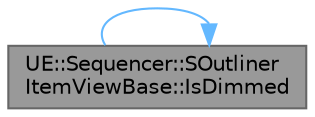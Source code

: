 digraph "UE::Sequencer::SOutlinerItemViewBase::IsDimmed"
{
 // INTERACTIVE_SVG=YES
 // LATEX_PDF_SIZE
  bgcolor="transparent";
  edge [fontname=Helvetica,fontsize=10,labelfontname=Helvetica,labelfontsize=10];
  node [fontname=Helvetica,fontsize=10,shape=box,height=0.2,width=0.4];
  rankdir="LR";
  Node1 [id="Node000001",label="UE::Sequencer::SOutliner\lItemViewBase::IsDimmed",height=0.2,width=0.4,color="gray40", fillcolor="grey60", style="filled", fontcolor="black",tooltip="Whether this node should be drawn dimmed or not."];
  Node1 -> Node1 [id="edge1_Node000001_Node000001",color="steelblue1",style="solid",tooltip=" "];
}

